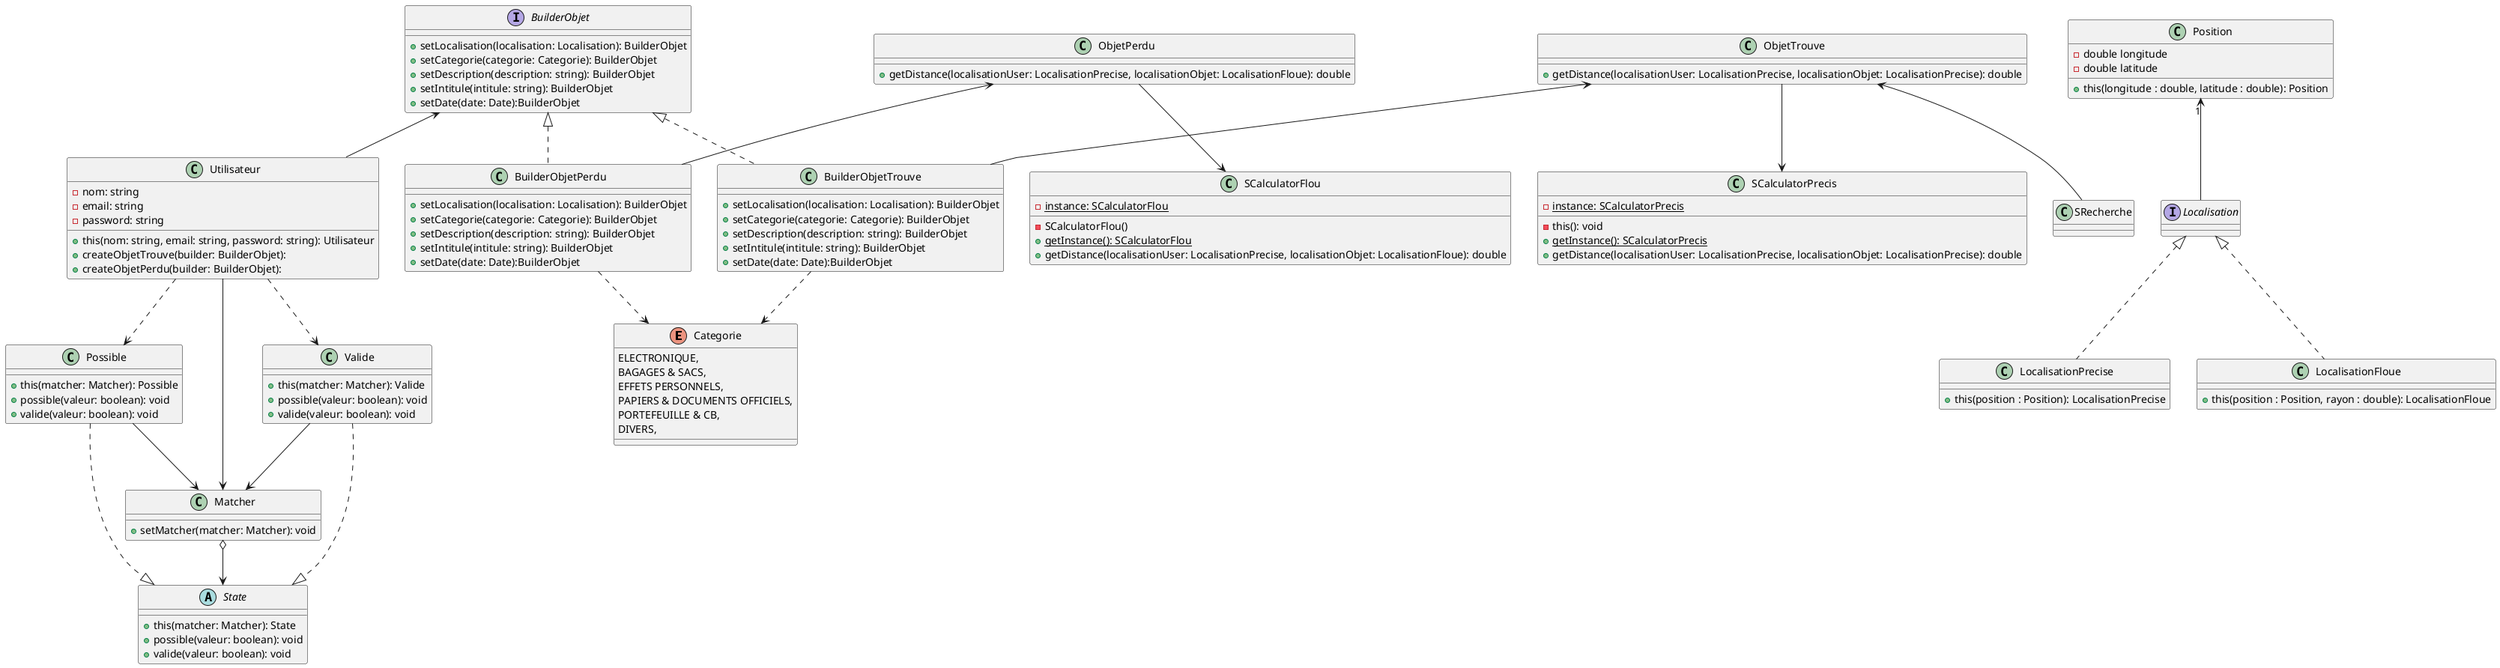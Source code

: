 @startuml
'https://plantuml.com/class-diagram

enum Categorie
{
    ELECTRONIQUE,
    BAGAGES & SACS,
    EFFETS PERSONNELS, /' Clés, ...'/
    PAPIERS & DOCUMENTS OFFICIELS,
    PORTEFEUILLE & CB,
    DIVERS,
}

class Position
{
    - double longitude
    - double latitude
    + this(longitude : double, latitude : double): Position
}

interface Localisation
{
}

class LocalisationPrecise
{
    +this(position : Position): LocalisationPrecise
}

class LocalisationFloue
{
    +this(position : Position, rayon : double): LocalisationFloue
}

/' Ajouter un setUser() ????'/
interface BuilderObjet{
    +setLocalisation(localisation: Localisation): BuilderObjet
    +setCategorie(categorie: Categorie): BuilderObjet
    +setDescription(description: string): BuilderObjet
    +setIntitule(intitule: string): BuilderObjet
    +setDate(date: Date):BuilderObjet
}

class BuilderObjetPerdu{
    +setLocalisation(localisation: Localisation): BuilderObjet
    +setCategorie(categorie: Categorie): BuilderObjet
    +setDescription(description: string): BuilderObjet
    +setIntitule(intitule: string): BuilderObjet
    +setDate(date: Date):BuilderObjet

}

class BuilderObjetTrouve{
    +setLocalisation(localisation: Localisation): BuilderObjet
    +setCategorie(categorie: Categorie): BuilderObjet
    +setDescription(description: string): BuilderObjet
    +setIntitule(intitule: string): BuilderObjet
    +setDate(date: Date):BuilderObjet
}

class ObjetTrouve{
    +getDistance(localisationUser: LocalisationPrecise, localisationObjet: LocalisationPrecise): double
}

class ObjetPerdu{
    +getDistance(localisationUser: LocalisationPrecise, localisationObjet: LocalisationFloue): double
}

/' Director de patron builder '/
/' Client de patron state '/
/' Client créé un matcher ??? '/
class Utilisateur{
    -nom: string
    -email: string
    -password: string
    +this(nom: string, email: string, password: string): Utilisateur
    +createObjetTrouve(builder: BuilderObjet):
    +createObjetPerdu(builder: BuilderObjet):
}

class SCalculatorPrecis{
    -{static} instance: SCalculatorPrecis
    -this(): void
    +{static} getInstance(): SCalculatorPrecis
    +getDistance(localisationUser: LocalisationPrecise, localisationObjet: LocalisationPrecise): double
}

class SCalculatorFlou{
    -{static} instance: SCalculatorFlou
    -SCalculatorFlou()
    +{static} getInstance(): SCalculatorFlou
    +getDistance(localisationUser: LocalisationPrecise, localisationObjet: LocalisationFloue): double
}

/' SINGLETON ??? '/
class SRecherche{

}

/' Context du patron state '/
class Matcher{
    +setMatcher(matcher: Matcher): void
}

/' Interface ou abstract class?? '/
/' Qu'est ce qu'on fait dans les méthodes on set un boolean ??? '/
abstract class State{
    +this(matcher: Matcher): State
    +possible(valeur: boolean): void
    /' La méthode valide() supprime les objets perdus et trouvés concernés par le matching '/
    +valide(valeur: boolean): void
}

class Possible{
    +this(matcher: Matcher): Possible
    +possible(valeur: boolean): void
    +valide(valeur: boolean): void
}

class Valide{
    +this(matcher: Matcher): Valide
    +possible(valeur: boolean): void
    +valide(valeur: boolean): void
}

BuilderObjet <|.. BuilderObjetPerdu
BuilderObjet <|.. BuilderObjetTrouve
BuilderObjet <-- Utilisateur
ObjetTrouve <-- BuilderObjetTrouve
ObjetPerdu <-- BuilderObjetPerdu

BuilderObjetPerdu ..> Categorie
BuilderObjetTrouve ..> Categorie

ObjetPerdu --> SCalculatorFlou
ObjetTrouve --> SCalculatorPrecis

ObjetTrouve <-- SRecherche

Localisation <|.. LocalisationPrecise
Localisation <|.. LocalisationFloue

Position "1" <-- Localisation

Valide ..|> State
Possible ..|> State
Utilisateur ..> Valide
Utilisateur ..> Possible
Utilisateur --> Matcher
Matcher o--> State
Valide --> Matcher
Possible --> Matcher

@enduml